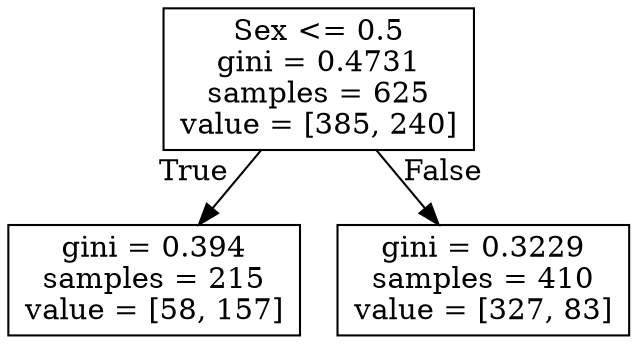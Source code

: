 digraph Tree {
node [shape=box] ;
0 [label="Sex <= 0.5\ngini = 0.4731\nsamples = 625\nvalue = [385, 240]"] ;
1 [label="gini = 0.394\nsamples = 215\nvalue = [58, 157]"] ;
0 -> 1 [labeldistance=2.5, labelangle=45, headlabel="True"] ;
2 [label="gini = 0.3229\nsamples = 410\nvalue = [327, 83]"] ;
0 -> 2 [labeldistance=2.5, labelangle=-45, headlabel="False"] ;
}